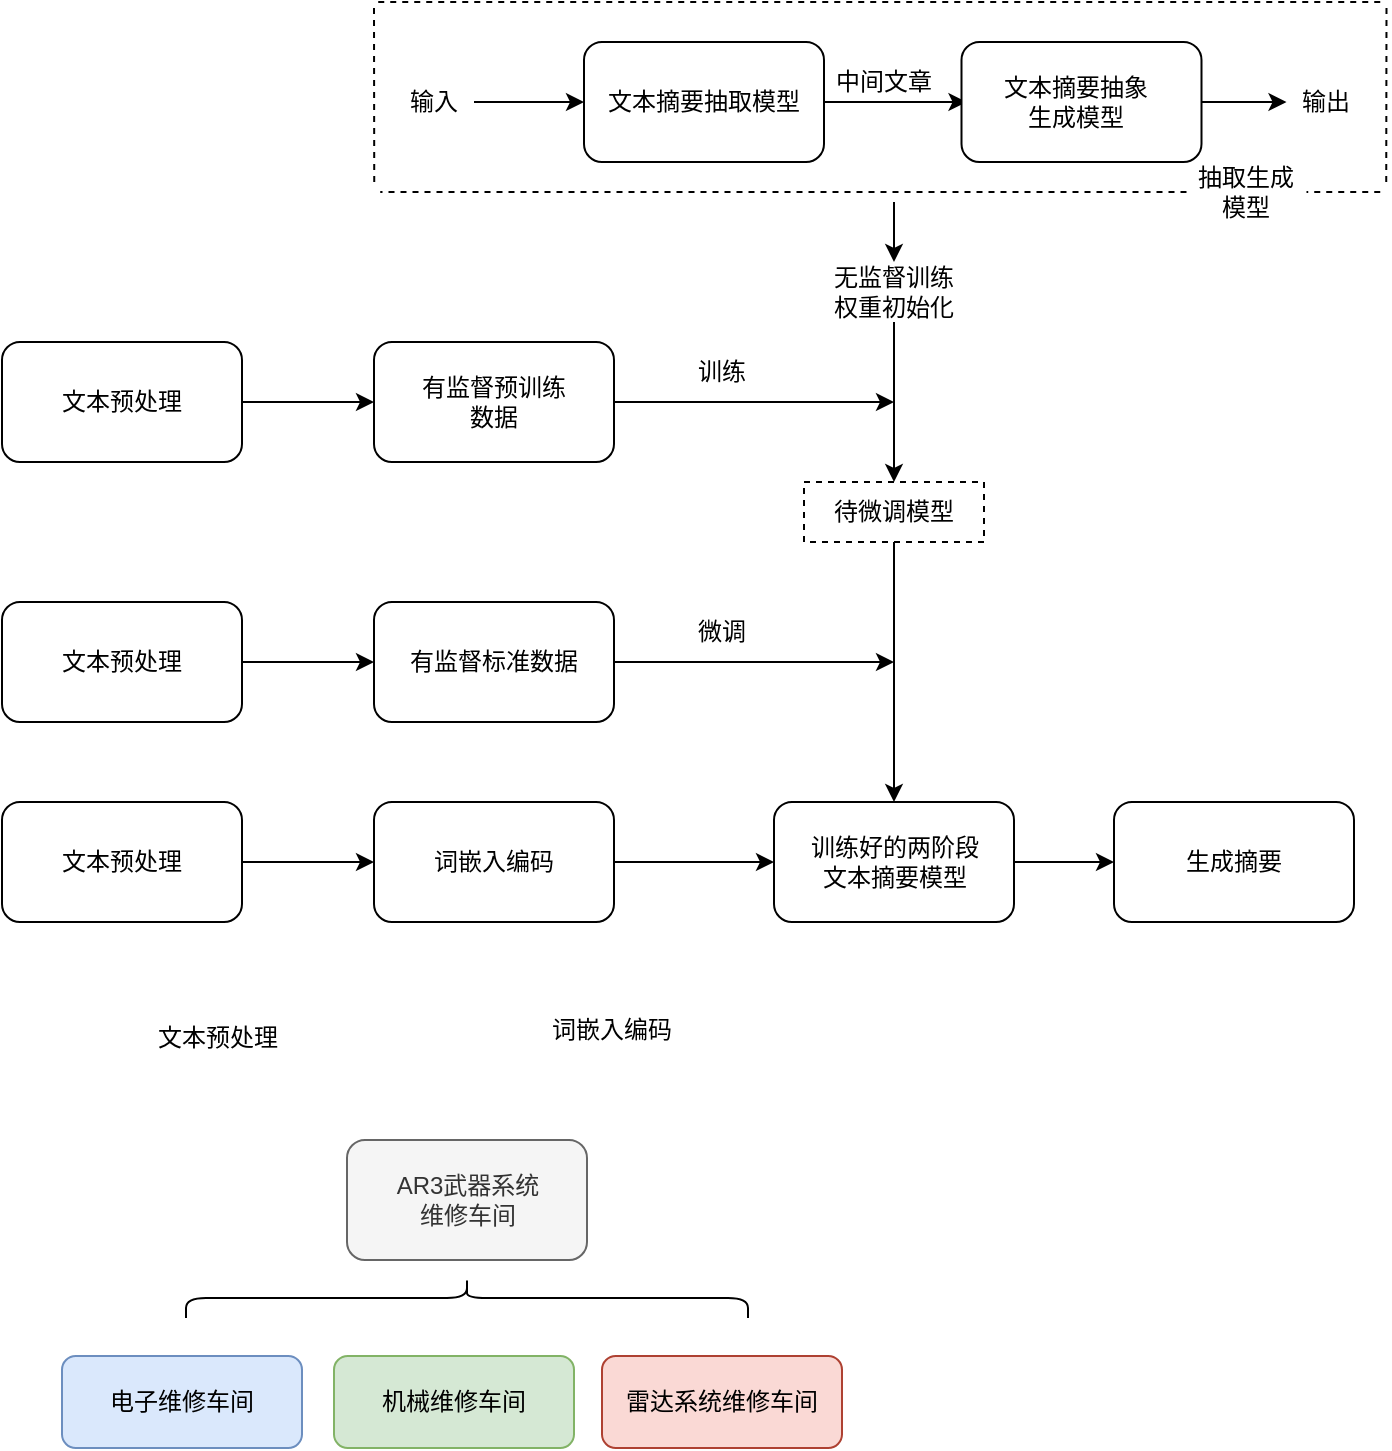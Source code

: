 <mxfile version="27.0.5">
  <diagram id="C5RBs43oDa-KdzZeNtuy" name="Page-1">
    <mxGraphModel dx="547" dy="344" grid="0" gridSize="10" guides="1" tooltips="1" connect="1" arrows="1" fold="1" page="1" pageScale="1" pageWidth="827" pageHeight="1169" math="0" shadow="0">
      <root>
        <mxCell id="WIyWlLk6GJQsqaUBKTNV-0" />
        <mxCell id="WIyWlLk6GJQsqaUBKTNV-1" parent="WIyWlLk6GJQsqaUBKTNV-0" />
        <mxCell id="XTdvHDAk8kfulORVqyh_-16" style="edgeStyle=orthogonalEdgeStyle;rounded=0;orthogonalLoop=1;jettySize=auto;html=1;" parent="WIyWlLk6GJQsqaUBKTNV-1" source="XTdvHDAk8kfulORVqyh_-0" edge="1">
          <mxGeometry relative="1" as="geometry">
            <mxPoint x="500" y="220" as="targetPoint" />
          </mxGeometry>
        </mxCell>
        <mxCell id="XTdvHDAk8kfulORVqyh_-0" value="" style="rounded=1;whiteSpace=wrap;html=1;" parent="WIyWlLk6GJQsqaUBKTNV-1" vertex="1">
          <mxGeometry x="240" y="190" width="120" height="60" as="geometry" />
        </mxCell>
        <mxCell id="XTdvHDAk8kfulORVqyh_-1" value="" style="rounded=1;whiteSpace=wrap;html=1;" parent="WIyWlLk6GJQsqaUBKTNV-1" vertex="1">
          <mxGeometry x="610" y="420" width="120" height="60" as="geometry" />
        </mxCell>
        <mxCell id="XTdvHDAk8kfulORVqyh_-14" style="edgeStyle=orthogonalEdgeStyle;rounded=0;orthogonalLoop=1;jettySize=auto;html=1;entryX=0;entryY=0.5;entryDx=0;entryDy=0;" parent="WIyWlLk6GJQsqaUBKTNV-1" source="XTdvHDAk8kfulORVqyh_-2" target="XTdvHDAk8kfulORVqyh_-1" edge="1">
          <mxGeometry relative="1" as="geometry" />
        </mxCell>
        <mxCell id="XTdvHDAk8kfulORVqyh_-2" value="" style="rounded=1;whiteSpace=wrap;html=1;" parent="WIyWlLk6GJQsqaUBKTNV-1" vertex="1">
          <mxGeometry x="440" y="420" width="120" height="60" as="geometry" />
        </mxCell>
        <mxCell id="XTdvHDAk8kfulORVqyh_-13" style="edgeStyle=orthogonalEdgeStyle;rounded=0;orthogonalLoop=1;jettySize=auto;html=1;entryX=0;entryY=0.5;entryDx=0;entryDy=0;" parent="WIyWlLk6GJQsqaUBKTNV-1" source="XTdvHDAk8kfulORVqyh_-3" target="XTdvHDAk8kfulORVqyh_-2" edge="1">
          <mxGeometry relative="1" as="geometry" />
        </mxCell>
        <mxCell id="XTdvHDAk8kfulORVqyh_-3" value="" style="rounded=1;whiteSpace=wrap;html=1;" parent="WIyWlLk6GJQsqaUBKTNV-1" vertex="1">
          <mxGeometry x="240" y="420" width="120" height="60" as="geometry" />
        </mxCell>
        <mxCell id="XTdvHDAk8kfulORVqyh_-12" style="edgeStyle=orthogonalEdgeStyle;rounded=0;orthogonalLoop=1;jettySize=auto;html=1;entryX=0;entryY=0.5;entryDx=0;entryDy=0;" parent="WIyWlLk6GJQsqaUBKTNV-1" source="XTdvHDAk8kfulORVqyh_-4" target="XTdvHDAk8kfulORVqyh_-3" edge="1">
          <mxGeometry relative="1" as="geometry" />
        </mxCell>
        <mxCell id="XTdvHDAk8kfulORVqyh_-4" value="" style="rounded=1;whiteSpace=wrap;html=1;" parent="WIyWlLk6GJQsqaUBKTNV-1" vertex="1">
          <mxGeometry x="54" y="420" width="120" height="60" as="geometry" />
        </mxCell>
        <mxCell id="MzZrIzTpIwi8f3QOyw4f-10" style="edgeStyle=orthogonalEdgeStyle;rounded=0;orthogonalLoop=1;jettySize=auto;html=1;entryX=0;entryY=0.5;entryDx=0;entryDy=0;" parent="WIyWlLk6GJQsqaUBKTNV-1" source="XTdvHDAk8kfulORVqyh_-5" target="MzZrIzTpIwi8f3QOyw4f-2" edge="1">
          <mxGeometry relative="1" as="geometry" />
        </mxCell>
        <mxCell id="XTdvHDAk8kfulORVqyh_-5" value="" style="rounded=1;whiteSpace=wrap;html=1;" parent="WIyWlLk6GJQsqaUBKTNV-1" vertex="1">
          <mxGeometry x="345" y="40" width="120" height="60" as="geometry" />
        </mxCell>
        <mxCell id="XTdvHDAk8kfulORVqyh_-6" value="文本摘要抽取模型" style="text;html=1;strokeColor=none;fillColor=none;align=center;verticalAlign=middle;whiteSpace=wrap;rounded=0;" parent="WIyWlLk6GJQsqaUBKTNV-1" vertex="1">
          <mxGeometry x="350" y="55" width="110" height="30" as="geometry" />
        </mxCell>
        <mxCell id="XTdvHDAk8kfulORVqyh_-7" value="有监督预训练数据" style="text;html=1;strokeColor=none;fillColor=none;align=center;verticalAlign=middle;whiteSpace=wrap;rounded=0;" parent="WIyWlLk6GJQsqaUBKTNV-1" vertex="1">
          <mxGeometry x="260" y="205" width="80" height="30" as="geometry" />
        </mxCell>
        <mxCell id="XTdvHDAk8kfulORVqyh_-8" value="文本预处理" style="text;html=1;strokeColor=none;fillColor=none;align=center;verticalAlign=middle;whiteSpace=wrap;rounded=0;" parent="WIyWlLk6GJQsqaUBKTNV-1" vertex="1">
          <mxGeometry x="79" y="435" width="70" height="30" as="geometry" />
        </mxCell>
        <mxCell id="XTdvHDAk8kfulORVqyh_-9" value="词嵌入编码" style="text;html=1;strokeColor=none;fillColor=none;align=center;verticalAlign=middle;whiteSpace=wrap;rounded=0;" parent="WIyWlLk6GJQsqaUBKTNV-1" vertex="1">
          <mxGeometry x="265" y="435" width="70" height="30" as="geometry" />
        </mxCell>
        <mxCell id="XTdvHDAk8kfulORVqyh_-10" value="训练好的两阶段文本摘要模型" style="text;html=1;strokeColor=none;fillColor=none;align=center;verticalAlign=middle;whiteSpace=wrap;rounded=0;" parent="WIyWlLk6GJQsqaUBKTNV-1" vertex="1">
          <mxGeometry x="453.75" y="435" width="92.5" height="30" as="geometry" />
        </mxCell>
        <mxCell id="XTdvHDAk8kfulORVqyh_-11" value="生成摘要" style="text;html=1;strokeColor=none;fillColor=none;align=center;verticalAlign=middle;whiteSpace=wrap;rounded=0;" parent="WIyWlLk6GJQsqaUBKTNV-1" vertex="1">
          <mxGeometry x="640" y="435" width="60" height="30" as="geometry" />
        </mxCell>
        <mxCell id="XTdvHDAk8kfulORVqyh_-18" value="训练" style="text;html=1;strokeColor=none;fillColor=none;align=center;verticalAlign=middle;whiteSpace=wrap;rounded=0;" parent="WIyWlLk6GJQsqaUBKTNV-1" vertex="1">
          <mxGeometry x="384" y="190" width="60" height="30" as="geometry" />
        </mxCell>
        <mxCell id="MzZrIzTpIwi8f3QOyw4f-1" value="" style="rounded=1;whiteSpace=wrap;html=1;" parent="WIyWlLk6GJQsqaUBKTNV-1" vertex="1">
          <mxGeometry x="533.75" y="40" width="120" height="60" as="geometry" />
        </mxCell>
        <mxCell id="MzZrIzTpIwi8f3QOyw4f-2" value="文本摘要抽象&lt;br&gt;生成模型" style="text;html=1;strokeColor=none;fillColor=none;align=center;verticalAlign=middle;whiteSpace=wrap;rounded=0;" parent="WIyWlLk6GJQsqaUBKTNV-1" vertex="1">
          <mxGeometry x="536.25" y="55" width="110" height="30" as="geometry" />
        </mxCell>
        <mxCell id="MzZrIzTpIwi8f3QOyw4f-3" value="" style="endArrow=classic;html=1;rounded=0;" parent="WIyWlLk6GJQsqaUBKTNV-1" edge="1">
          <mxGeometry width="50" height="50" relative="1" as="geometry">
            <mxPoint x="290" y="70" as="sourcePoint" />
            <mxPoint x="345" y="70" as="targetPoint" />
          </mxGeometry>
        </mxCell>
        <mxCell id="MzZrIzTpIwi8f3QOyw4f-4" value="" style="endArrow=classic;html=1;rounded=0;startArrow=none;" parent="WIyWlLk6GJQsqaUBKTNV-1" target="MzZrIzTpIwi8f3QOyw4f-2" edge="1">
          <mxGeometry width="50" height="50" relative="1" as="geometry">
            <mxPoint x="536.25" y="63.529" as="sourcePoint" />
            <mxPoint x="536.25" y="69" as="targetPoint" />
          </mxGeometry>
        </mxCell>
        <mxCell id="MzZrIzTpIwi8f3QOyw4f-5" value="" style="endArrow=classic;html=1;rounded=0;exitX=1;exitY=0.5;exitDx=0;exitDy=0;" parent="WIyWlLk6GJQsqaUBKTNV-1" source="MzZrIzTpIwi8f3QOyw4f-1" edge="1">
          <mxGeometry width="50" height="50" relative="1" as="geometry">
            <mxPoint x="316.25" y="80" as="sourcePoint" />
            <mxPoint x="696.25" y="70" as="targetPoint" />
          </mxGeometry>
        </mxCell>
        <mxCell id="MzZrIzTpIwi8f3QOyw4f-7" value="输入" style="text;html=1;strokeColor=none;fillColor=none;align=center;verticalAlign=middle;whiteSpace=wrap;rounded=0;" parent="WIyWlLk6GJQsqaUBKTNV-1" vertex="1">
          <mxGeometry x="240" y="55" width="60" height="30" as="geometry" />
        </mxCell>
        <mxCell id="MzZrIzTpIwi8f3QOyw4f-9" value="输出" style="text;html=1;strokeColor=none;fillColor=none;align=center;verticalAlign=middle;whiteSpace=wrap;rounded=0;" parent="WIyWlLk6GJQsqaUBKTNV-1" vertex="1">
          <mxGeometry x="686.25" y="55" width="60" height="30" as="geometry" />
        </mxCell>
        <mxCell id="MzZrIzTpIwi8f3QOyw4f-11" value="中间文章" style="text;html=1;strokeColor=none;fillColor=none;align=center;verticalAlign=middle;whiteSpace=wrap;rounded=0;" parent="WIyWlLk6GJQsqaUBKTNV-1" vertex="1">
          <mxGeometry x="465" y="45" width="60" height="30" as="geometry" />
        </mxCell>
        <mxCell id="MzZrIzTpIwi8f3QOyw4f-12" value="" style="endArrow=none;dashed=1;html=1;rounded=0;" parent="WIyWlLk6GJQsqaUBKTNV-1" edge="1">
          <mxGeometry width="50" height="50" relative="1" as="geometry">
            <mxPoint x="240.12" y="110" as="sourcePoint" />
            <mxPoint x="240" y="22.5" as="targetPoint" />
          </mxGeometry>
        </mxCell>
        <mxCell id="MzZrIzTpIwi8f3QOyw4f-13" value="" style="endArrow=none;dashed=1;html=1;rounded=0;" parent="WIyWlLk6GJQsqaUBKTNV-1" edge="1">
          <mxGeometry width="50" height="50" relative="1" as="geometry">
            <mxPoint x="746.12" y="110" as="sourcePoint" />
            <mxPoint x="746.25" y="22.5" as="targetPoint" />
          </mxGeometry>
        </mxCell>
        <mxCell id="MzZrIzTpIwi8f3QOyw4f-14" value="" style="endArrow=none;dashed=1;html=1;rounded=0;startArrow=none;" parent="WIyWlLk6GJQsqaUBKTNV-1" source="MzZrIzTpIwi8f3QOyw4f-16" edge="1">
          <mxGeometry width="50" height="50" relative="1" as="geometry">
            <mxPoint x="743.12" y="120" as="sourcePoint" />
            <mxPoint x="243.12" y="115" as="targetPoint" />
          </mxGeometry>
        </mxCell>
        <mxCell id="MzZrIzTpIwi8f3QOyw4f-15" value="" style="endArrow=none;dashed=1;html=1;rounded=0;" parent="WIyWlLk6GJQsqaUBKTNV-1" edge="1">
          <mxGeometry width="50" height="50" relative="1" as="geometry">
            <mxPoint x="743.12" y="20" as="sourcePoint" />
            <mxPoint x="240" y="20" as="targetPoint" />
          </mxGeometry>
        </mxCell>
        <mxCell id="MzZrIzTpIwi8f3QOyw4f-16" value="抽取生成模型" style="text;html=1;strokeColor=none;fillColor=none;align=center;verticalAlign=middle;whiteSpace=wrap;rounded=0;" parent="WIyWlLk6GJQsqaUBKTNV-1" vertex="1">
          <mxGeometry x="646.25" y="100" width="60" height="30" as="geometry" />
        </mxCell>
        <mxCell id="MzZrIzTpIwi8f3QOyw4f-17" value="" style="endArrow=none;dashed=1;html=1;rounded=0;" parent="WIyWlLk6GJQsqaUBKTNV-1" target="MzZrIzTpIwi8f3QOyw4f-16" edge="1">
          <mxGeometry width="50" height="50" relative="1" as="geometry">
            <mxPoint x="743.12" y="115" as="sourcePoint" />
            <mxPoint x="243.12" y="120" as="targetPoint" />
          </mxGeometry>
        </mxCell>
        <mxCell id="MzZrIzTpIwi8f3QOyw4f-18" value="无监督训练权重初始化" style="text;html=1;strokeColor=none;fillColor=none;align=center;verticalAlign=middle;whiteSpace=wrap;rounded=0;" parent="WIyWlLk6GJQsqaUBKTNV-1" vertex="1">
          <mxGeometry x="465" y="150" width="70" height="30" as="geometry" />
        </mxCell>
        <mxCell id="MzZrIzTpIwi8f3QOyw4f-19" style="edgeStyle=orthogonalEdgeStyle;rounded=0;orthogonalLoop=1;jettySize=auto;html=1;" parent="WIyWlLk6GJQsqaUBKTNV-1" edge="1">
          <mxGeometry relative="1" as="geometry">
            <mxPoint x="500" y="350" as="targetPoint" />
            <mxPoint x="340" y="350" as="sourcePoint" />
          </mxGeometry>
        </mxCell>
        <mxCell id="MzZrIzTpIwi8f3QOyw4f-20" value="" style="rounded=1;whiteSpace=wrap;html=1;" parent="WIyWlLk6GJQsqaUBKTNV-1" vertex="1">
          <mxGeometry x="240" y="320" width="120" height="60" as="geometry" />
        </mxCell>
        <mxCell id="MzZrIzTpIwi8f3QOyw4f-21" value="有监督标准数据" style="text;html=1;strokeColor=none;fillColor=none;align=center;verticalAlign=middle;whiteSpace=wrap;rounded=0;" parent="WIyWlLk6GJQsqaUBKTNV-1" vertex="1">
          <mxGeometry x="255" y="335" width="90" height="30" as="geometry" />
        </mxCell>
        <mxCell id="MzZrIzTpIwi8f3QOyw4f-22" value="微调" style="text;html=1;strokeColor=none;fillColor=none;align=center;verticalAlign=middle;whiteSpace=wrap;rounded=0;" parent="WIyWlLk6GJQsqaUBKTNV-1" vertex="1">
          <mxGeometry x="384" y="320" width="60" height="30" as="geometry" />
        </mxCell>
        <mxCell id="MzZrIzTpIwi8f3QOyw4f-23" value="" style="endArrow=classic;html=1;rounded=0;" parent="WIyWlLk6GJQsqaUBKTNV-1" edge="1">
          <mxGeometry width="50" height="50" relative="1" as="geometry">
            <mxPoint x="500" y="120" as="sourcePoint" />
            <mxPoint x="500" y="150" as="targetPoint" />
          </mxGeometry>
        </mxCell>
        <mxCell id="MzZrIzTpIwi8f3QOyw4f-24" value="" style="endArrow=classic;html=1;rounded=0;exitX=0.5;exitY=1;exitDx=0;exitDy=0;" parent="WIyWlLk6GJQsqaUBKTNV-1" source="MzZrIzTpIwi8f3QOyw4f-18" edge="1">
          <mxGeometry width="50" height="50" relative="1" as="geometry">
            <mxPoint x="390" y="220" as="sourcePoint" />
            <mxPoint x="500" y="260" as="targetPoint" />
          </mxGeometry>
        </mxCell>
        <mxCell id="MzZrIzTpIwi8f3QOyw4f-26" value="待微调模型" style="text;html=1;strokeColor=default;fillColor=none;align=center;verticalAlign=middle;whiteSpace=wrap;rounded=0;dashed=1;" parent="WIyWlLk6GJQsqaUBKTNV-1" vertex="1">
          <mxGeometry x="455" y="260" width="90" height="30" as="geometry" />
        </mxCell>
        <mxCell id="MzZrIzTpIwi8f3QOyw4f-27" value="" style="endArrow=classic;html=1;rounded=0;exitX=0.5;exitY=1;exitDx=0;exitDy=0;entryX=0.5;entryY=0;entryDx=0;entryDy=0;" parent="WIyWlLk6GJQsqaUBKTNV-1" source="MzZrIzTpIwi8f3QOyw4f-26" target="XTdvHDAk8kfulORVqyh_-2" edge="1">
          <mxGeometry width="50" height="50" relative="1" as="geometry">
            <mxPoint x="390" y="240" as="sourcePoint" />
            <mxPoint x="440" y="190" as="targetPoint" />
          </mxGeometry>
        </mxCell>
        <mxCell id="MzZrIzTpIwi8f3QOyw4f-35" style="edgeStyle=orthogonalEdgeStyle;rounded=0;orthogonalLoop=1;jettySize=auto;html=1;entryX=0;entryY=0.5;entryDx=0;entryDy=0;" parent="WIyWlLk6GJQsqaUBKTNV-1" source="MzZrIzTpIwi8f3QOyw4f-29" target="MzZrIzTpIwi8f3QOyw4f-20" edge="1">
          <mxGeometry relative="1" as="geometry" />
        </mxCell>
        <mxCell id="MzZrIzTpIwi8f3QOyw4f-29" value="" style="rounded=1;whiteSpace=wrap;html=1;" parent="WIyWlLk6GJQsqaUBKTNV-1" vertex="1">
          <mxGeometry x="54" y="320" width="120" height="60" as="geometry" />
        </mxCell>
        <mxCell id="MzZrIzTpIwi8f3QOyw4f-30" value="文本预处理" style="text;html=1;strokeColor=none;fillColor=none;align=center;verticalAlign=middle;whiteSpace=wrap;rounded=0;" parent="WIyWlLk6GJQsqaUBKTNV-1" vertex="1">
          <mxGeometry x="79" y="335" width="70" height="30" as="geometry" />
        </mxCell>
        <mxCell id="MzZrIzTpIwi8f3QOyw4f-33" style="edgeStyle=orthogonalEdgeStyle;rounded=0;orthogonalLoop=1;jettySize=auto;html=1;" parent="WIyWlLk6GJQsqaUBKTNV-1" source="MzZrIzTpIwi8f3QOyw4f-31" target="XTdvHDAk8kfulORVqyh_-0" edge="1">
          <mxGeometry relative="1" as="geometry" />
        </mxCell>
        <mxCell id="MzZrIzTpIwi8f3QOyw4f-31" value="" style="rounded=1;whiteSpace=wrap;html=1;" parent="WIyWlLk6GJQsqaUBKTNV-1" vertex="1">
          <mxGeometry x="54" y="190" width="120" height="60" as="geometry" />
        </mxCell>
        <mxCell id="MzZrIzTpIwi8f3QOyw4f-32" value="文本预处理" style="text;html=1;strokeColor=none;fillColor=none;align=center;verticalAlign=middle;whiteSpace=wrap;rounded=0;" parent="WIyWlLk6GJQsqaUBKTNV-1" vertex="1">
          <mxGeometry x="79" y="205" width="70" height="30" as="geometry" />
        </mxCell>
        <mxCell id="WWCi1DRTMfukRucKu-iM-0" value="电子维修车间" style="rounded=1;whiteSpace=wrap;html=1;fillColor=#dae8fc;strokeColor=#6c8ebf;" parent="WIyWlLk6GJQsqaUBKTNV-1" vertex="1">
          <mxGeometry x="84" y="697" width="120" height="46" as="geometry" />
        </mxCell>
        <mxCell id="WWCi1DRTMfukRucKu-iM-2" value="AR3武器系统&lt;div&gt;维修车间&lt;/div&gt;" style="rounded=1;whiteSpace=wrap;html=1;fillColor=#f5f5f5;strokeColor=#666666;fontColor=#333333;" parent="WIyWlLk6GJQsqaUBKTNV-1" vertex="1">
          <mxGeometry x="226.5" y="589" width="120" height="60" as="geometry" />
        </mxCell>
        <mxCell id="WWCi1DRTMfukRucKu-iM-3" value="文本预处理" style="text;html=1;strokeColor=none;fillColor=none;align=center;verticalAlign=middle;whiteSpace=wrap;rounded=0;" parent="WIyWlLk6GJQsqaUBKTNV-1" vertex="1">
          <mxGeometry x="127" y="523" width="70" height="30" as="geometry" />
        </mxCell>
        <mxCell id="WWCi1DRTMfukRucKu-iM-4" value="词嵌入编码" style="text;html=1;strokeColor=none;fillColor=none;align=center;verticalAlign=middle;whiteSpace=wrap;rounded=0;" parent="WIyWlLk6GJQsqaUBKTNV-1" vertex="1">
          <mxGeometry x="324" y="519" width="70" height="30" as="geometry" />
        </mxCell>
        <mxCell id="WWCi1DRTMfukRucKu-iM-5" value="机械维修车间" style="rounded=1;whiteSpace=wrap;html=1;fillColor=#d5e8d4;strokeColor=#82b366;" parent="WIyWlLk6GJQsqaUBKTNV-1" vertex="1">
          <mxGeometry x="220" y="697" width="120" height="46" as="geometry" />
        </mxCell>
        <mxCell id="WWCi1DRTMfukRucKu-iM-6" value="雷达系统&lt;span style=&quot;background-color: transparent; color: light-dark(rgb(0, 0, 0), rgb(255, 255, 255));&quot;&gt;维修车间&lt;/span&gt;" style="rounded=1;whiteSpace=wrap;html=1;fillColor=#fad9d5;strokeColor=#ae4132;" parent="WIyWlLk6GJQsqaUBKTNV-1" vertex="1">
          <mxGeometry x="354" y="697" width="120" height="46" as="geometry" />
        </mxCell>
        <mxCell id="WWCi1DRTMfukRucKu-iM-7" value="" style="shape=curlyBracket;whiteSpace=wrap;html=1;rounded=1;flipH=1;labelPosition=right;verticalLabelPosition=middle;align=left;verticalAlign=middle;rotation=-90;" parent="WIyWlLk6GJQsqaUBKTNV-1" vertex="1">
          <mxGeometry x="276.5" y="527.5" width="20" height="281" as="geometry" />
        </mxCell>
      </root>
    </mxGraphModel>
  </diagram>
</mxfile>
